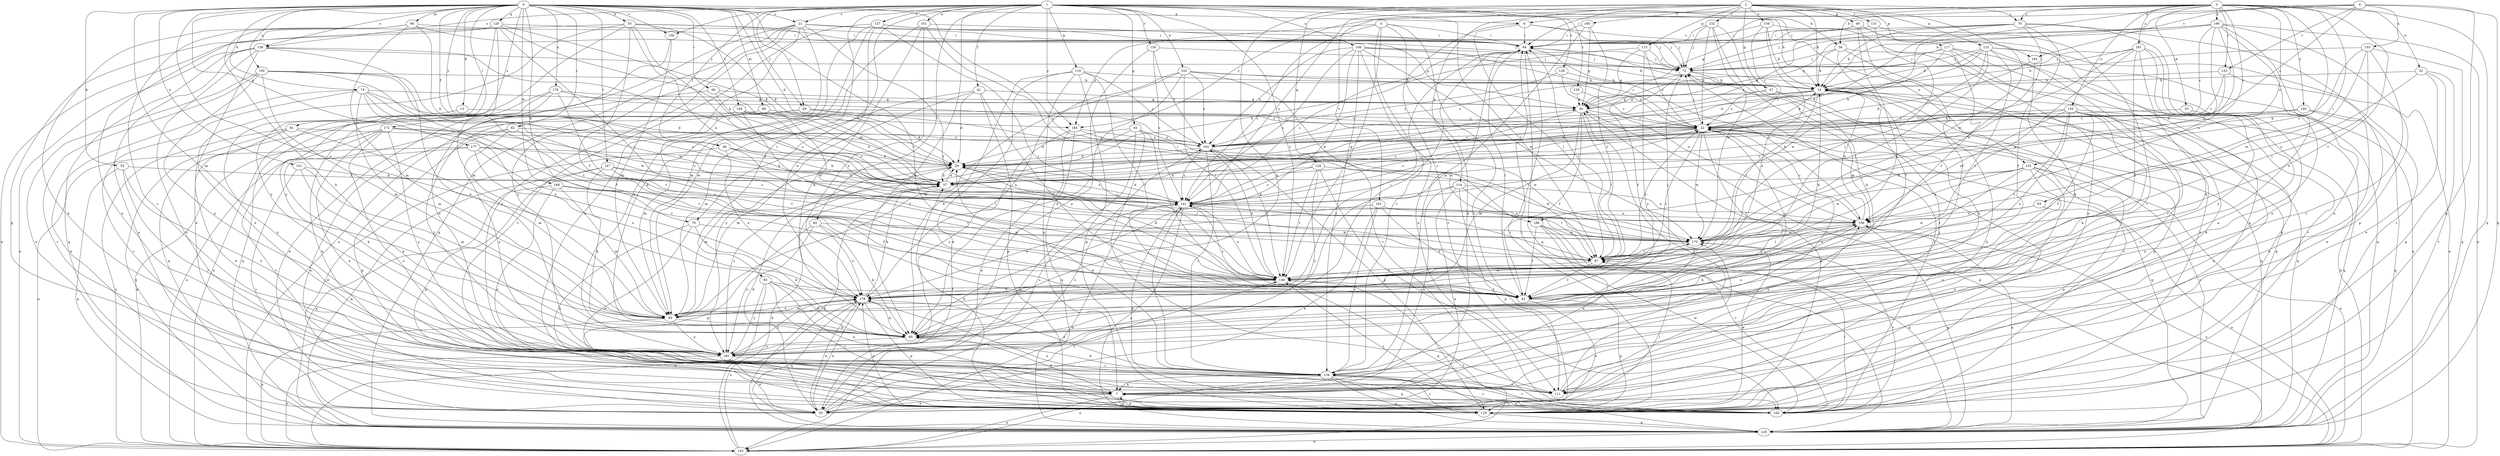 strict digraph  {
0;
1;
2;
3;
4;
5;
6;
7;
13;
14;
21;
22;
29;
32;
33;
35;
36;
41;
42;
45;
47;
49;
50;
53;
55;
56;
57;
60;
62;
63;
64;
69;
70;
72;
74;
79;
80;
81;
82;
83;
87;
89;
90;
95;
100;
101;
102;
103;
108;
110;
111;
113;
114;
117;
118;
120;
122;
124;
125;
126;
127;
129;
130;
131;
132;
133;
134;
138;
141;
147;
148;
149;
151;
152;
153;
155;
156;
158;
159;
160;
161;
162;
163;
168;
170;
172;
176;
177;
178;
184;
185;
186;
190;
191;
192;
193;
0 -> 6  [label=a];
0 -> 13  [label=b];
0 -> 21  [label=c];
0 -> 29  [label=d];
0 -> 36  [label=f];
0 -> 53  [label=h];
0 -> 55  [label=h];
0 -> 60  [label=i];
0 -> 62  [label=i];
0 -> 69  [label=j];
0 -> 74  [label=k];
0 -> 79  [label=k];
0 -> 81  [label=l];
0 -> 89  [label=m];
0 -> 90  [label=m];
0 -> 95  [label=m];
0 -> 100  [label=n];
0 -> 120  [label=q];
0 -> 138  [label=s];
0 -> 147  [label=t];
0 -> 148  [label=t];
0 -> 149  [label=t];
0 -> 151  [label=u];
0 -> 158  [label=v];
0 -> 168  [label=w];
0 -> 172  [label=x];
0 -> 176  [label=x];
0 -> 177  [label=x];
0 -> 178  [label=x];
0 -> 184  [label=y];
0 -> 186  [label=z];
1 -> 14  [label=b];
1 -> 21  [label=c];
1 -> 36  [label=f];
1 -> 41  [label=f];
1 -> 45  [label=g];
1 -> 56  [label=h];
1 -> 69  [label=j];
1 -> 79  [label=k];
1 -> 80  [label=k];
1 -> 82  [label=l];
1 -> 83  [label=l];
1 -> 87  [label=l];
1 -> 101  [label=n];
1 -> 102  [label=n];
1 -> 108  [label=o];
1 -> 110  [label=o];
1 -> 126  [label=r];
1 -> 127  [label=r];
1 -> 129  [label=r];
1 -> 130  [label=r];
1 -> 138  [label=s];
1 -> 149  [label=t];
1 -> 152  [label=u];
1 -> 158  [label=v];
1 -> 184  [label=y];
2 -> 14  [label=b];
2 -> 47  [label=g];
2 -> 49  [label=g];
2 -> 70  [label=j];
2 -> 80  [label=k];
2 -> 113  [label=p];
2 -> 114  [label=p];
2 -> 117  [label=p];
2 -> 122  [label=q];
2 -> 124  [label=q];
2 -> 131  [label=r];
2 -> 132  [label=r];
2 -> 141  [label=s];
2 -> 159  [label=v];
2 -> 160  [label=v];
2 -> 161  [label=v];
2 -> 170  [label=w];
3 -> 32  [label=e];
3 -> 33  [label=e];
3 -> 50  [label=g];
3 -> 56  [label=h];
3 -> 57  [label=h];
3 -> 63  [label=i];
3 -> 64  [label=i];
3 -> 70  [label=j];
3 -> 125  [label=q];
3 -> 133  [label=r];
3 -> 149  [label=t];
3 -> 152  [label=u];
3 -> 153  [label=u];
3 -> 184  [label=y];
3 -> 186  [label=z];
3 -> 190  [label=z];
3 -> 191  [label=z];
3 -> 192  [label=z];
3 -> 193  [label=z];
4 -> 6  [label=a];
4 -> 14  [label=b];
4 -> 22  [label=c];
4 -> 118  [label=p];
4 -> 125  [label=q];
4 -> 133  [label=r];
4 -> 155  [label=u];
4 -> 162  [label=v];
5 -> 7  [label=a];
5 -> 64  [label=i];
5 -> 111  [label=o];
5 -> 134  [label=r];
5 -> 141  [label=s];
5 -> 149  [label=t];
5 -> 184  [label=y];
6 -> 64  [label=i];
6 -> 72  [label=j];
6 -> 87  [label=l];
6 -> 162  [label=v];
6 -> 163  [label=v];
7 -> 35  [label=e];
7 -> 50  [label=g];
7 -> 80  [label=k];
7 -> 103  [label=n];
7 -> 118  [label=p];
7 -> 163  [label=v];
13 -> 22  [label=c];
13 -> 185  [label=y];
14 -> 50  [label=g];
14 -> 57  [label=h];
14 -> 64  [label=i];
14 -> 87  [label=l];
14 -> 118  [label=p];
14 -> 125  [label=q];
14 -> 193  [label=z];
21 -> 64  [label=i];
21 -> 72  [label=j];
21 -> 80  [label=k];
21 -> 103  [label=n];
21 -> 111  [label=o];
21 -> 125  [label=q];
21 -> 134  [label=r];
21 -> 149  [label=t];
21 -> 185  [label=y];
22 -> 14  [label=b];
22 -> 29  [label=d];
22 -> 42  [label=f];
22 -> 72  [label=j];
22 -> 125  [label=q];
22 -> 141  [label=s];
22 -> 149  [label=t];
22 -> 170  [label=w];
22 -> 193  [label=z];
29 -> 57  [label=h];
29 -> 87  [label=l];
29 -> 95  [label=m];
29 -> 141  [label=s];
29 -> 185  [label=y];
32 -> 14  [label=b];
32 -> 111  [label=o];
32 -> 118  [label=p];
32 -> 156  [label=u];
32 -> 163  [label=v];
33 -> 7  [label=a];
33 -> 22  [label=c];
35 -> 29  [label=d];
35 -> 87  [label=l];
35 -> 149  [label=t];
35 -> 178  [label=x];
35 -> 193  [label=z];
36 -> 29  [label=d];
36 -> 35  [label=e];
36 -> 57  [label=h];
36 -> 87  [label=l];
36 -> 178  [label=x];
41 -> 29  [label=d];
41 -> 42  [label=f];
41 -> 50  [label=g];
41 -> 95  [label=m];
41 -> 118  [label=p];
41 -> 185  [label=y];
42 -> 22  [label=c];
42 -> 35  [label=e];
42 -> 64  [label=i];
42 -> 72  [label=j];
42 -> 118  [label=p];
42 -> 141  [label=s];
45 -> 29  [label=d];
45 -> 42  [label=f];
45 -> 95  [label=m];
45 -> 103  [label=n];
45 -> 111  [label=o];
45 -> 193  [label=z];
47 -> 22  [label=c];
47 -> 50  [label=g];
47 -> 125  [label=q];
47 -> 163  [label=v];
49 -> 42  [label=f];
49 -> 64  [label=i];
49 -> 72  [label=j];
49 -> 118  [label=p];
49 -> 149  [label=t];
50 -> 22  [label=c];
50 -> 42  [label=f];
50 -> 87  [label=l];
50 -> 95  [label=m];
50 -> 118  [label=p];
50 -> 141  [label=s];
53 -> 57  [label=h];
53 -> 125  [label=q];
53 -> 134  [label=r];
53 -> 185  [label=y];
55 -> 29  [label=d];
55 -> 35  [label=e];
55 -> 42  [label=f];
55 -> 50  [label=g];
55 -> 64  [label=i];
55 -> 103  [label=n];
55 -> 141  [label=s];
55 -> 156  [label=u];
55 -> 185  [label=y];
56 -> 14  [label=b];
56 -> 42  [label=f];
56 -> 72  [label=j];
56 -> 103  [label=n];
56 -> 163  [label=v];
57 -> 29  [label=d];
57 -> 50  [label=g];
57 -> 141  [label=s];
60 -> 50  [label=g];
60 -> 57  [label=h];
60 -> 125  [label=q];
60 -> 141  [label=s];
62 -> 35  [label=e];
62 -> 118  [label=p];
62 -> 149  [label=t];
62 -> 185  [label=y];
62 -> 193  [label=z];
63 -> 103  [label=n];
63 -> 156  [label=u];
63 -> 170  [label=w];
64 -> 72  [label=j];
64 -> 125  [label=q];
64 -> 141  [label=s];
64 -> 156  [label=u];
69 -> 22  [label=c];
69 -> 29  [label=d];
69 -> 95  [label=m];
69 -> 103  [label=n];
69 -> 170  [label=w];
70 -> 14  [label=b];
70 -> 29  [label=d];
70 -> 42  [label=f];
70 -> 64  [label=i];
70 -> 111  [label=o];
70 -> 163  [label=v];
70 -> 170  [label=w];
70 -> 193  [label=z];
72 -> 14  [label=b];
72 -> 42  [label=f];
72 -> 125  [label=q];
72 -> 193  [label=z];
74 -> 29  [label=d];
74 -> 35  [label=e];
74 -> 50  [label=g];
74 -> 95  [label=m];
74 -> 141  [label=s];
74 -> 163  [label=v];
74 -> 170  [label=w];
74 -> 178  [label=x];
79 -> 7  [label=a];
79 -> 80  [label=k];
79 -> 111  [label=o];
79 -> 170  [label=w];
80 -> 14  [label=b];
80 -> 64  [label=i];
80 -> 156  [label=u];
80 -> 185  [label=y];
81 -> 7  [label=a];
81 -> 95  [label=m];
81 -> 103  [label=n];
81 -> 125  [label=q];
81 -> 193  [label=z];
82 -> 80  [label=k];
82 -> 118  [label=p];
82 -> 170  [label=w];
82 -> 178  [label=x];
82 -> 185  [label=y];
83 -> 7  [label=a];
83 -> 42  [label=f];
83 -> 80  [label=k];
83 -> 103  [label=n];
83 -> 163  [label=v];
83 -> 185  [label=y];
87 -> 22  [label=c];
87 -> 42  [label=f];
87 -> 64  [label=i];
87 -> 149  [label=t];
89 -> 22  [label=c];
89 -> 170  [label=w];
89 -> 185  [label=y];
90 -> 7  [label=a];
90 -> 57  [label=h];
90 -> 64  [label=i];
90 -> 72  [label=j];
90 -> 80  [label=k];
90 -> 95  [label=m];
90 -> 134  [label=r];
95 -> 64  [label=i];
95 -> 80  [label=k];
95 -> 103  [label=n];
95 -> 178  [label=x];
95 -> 185  [label=y];
100 -> 14  [label=b];
100 -> 35  [label=e];
100 -> 42  [label=f];
100 -> 95  [label=m];
100 -> 149  [label=t];
100 -> 163  [label=v];
100 -> 170  [label=w];
100 -> 185  [label=y];
101 -> 64  [label=i];
101 -> 80  [label=k];
101 -> 87  [label=l];
101 -> 95  [label=m];
101 -> 178  [label=x];
102 -> 14  [label=b];
102 -> 22  [label=c];
102 -> 80  [label=k];
102 -> 95  [label=m];
102 -> 149  [label=t];
102 -> 163  [label=v];
102 -> 178  [label=x];
102 -> 193  [label=z];
103 -> 14  [label=b];
103 -> 50  [label=g];
103 -> 57  [label=h];
103 -> 149  [label=t];
103 -> 156  [label=u];
103 -> 178  [label=x];
108 -> 14  [label=b];
108 -> 22  [label=c];
108 -> 72  [label=j];
108 -> 80  [label=k];
108 -> 111  [label=o];
108 -> 134  [label=r];
108 -> 141  [label=s];
108 -> 170  [label=w];
108 -> 193  [label=z];
110 -> 7  [label=a];
110 -> 14  [label=b];
110 -> 35  [label=e];
110 -> 42  [label=f];
110 -> 80  [label=k];
110 -> 118  [label=p];
110 -> 193  [label=z];
111 -> 14  [label=b];
111 -> 72  [label=j];
111 -> 170  [label=w];
113 -> 22  [label=c];
113 -> 50  [label=g];
113 -> 57  [label=h];
113 -> 72  [label=j];
113 -> 185  [label=y];
114 -> 7  [label=a];
114 -> 35  [label=e];
114 -> 87  [label=l];
114 -> 118  [label=p];
114 -> 141  [label=s];
114 -> 156  [label=u];
117 -> 29  [label=d];
117 -> 35  [label=e];
117 -> 50  [label=g];
117 -> 72  [label=j];
117 -> 118  [label=p];
117 -> 149  [label=t];
117 -> 163  [label=v];
118 -> 7  [label=a];
118 -> 22  [label=c];
118 -> 57  [label=h];
118 -> 64  [label=i];
118 -> 125  [label=q];
118 -> 134  [label=r];
118 -> 149  [label=t];
118 -> 170  [label=w];
118 -> 178  [label=x];
120 -> 7  [label=a];
120 -> 29  [label=d];
120 -> 57  [label=h];
120 -> 64  [label=i];
120 -> 87  [label=l];
120 -> 95  [label=m];
120 -> 118  [label=p];
120 -> 185  [label=y];
122 -> 14  [label=b];
122 -> 72  [label=j];
122 -> 87  [label=l];
122 -> 103  [label=n];
122 -> 125  [label=q];
122 -> 134  [label=r];
122 -> 149  [label=t];
122 -> 170  [label=w];
122 -> 193  [label=z];
124 -> 57  [label=h];
124 -> 141  [label=s];
124 -> 149  [label=t];
124 -> 163  [label=v];
124 -> 170  [label=w];
124 -> 185  [label=y];
125 -> 22  [label=c];
125 -> 57  [label=h];
125 -> 103  [label=n];
125 -> 156  [label=u];
126 -> 14  [label=b];
126 -> 156  [label=u];
126 -> 193  [label=z];
127 -> 64  [label=i];
127 -> 72  [label=j];
127 -> 95  [label=m];
127 -> 149  [label=t];
127 -> 163  [label=v];
127 -> 178  [label=x];
127 -> 185  [label=y];
129 -> 22  [label=c];
129 -> 50  [label=g];
130 -> 72  [label=j];
130 -> 141  [label=s];
130 -> 185  [label=y];
130 -> 193  [label=z];
131 -> 64  [label=i];
131 -> 87  [label=l];
131 -> 134  [label=r];
132 -> 22  [label=c];
132 -> 64  [label=i];
132 -> 72  [label=j];
132 -> 80  [label=k];
132 -> 95  [label=m];
132 -> 170  [label=w];
133 -> 14  [label=b];
133 -> 29  [label=d];
133 -> 35  [label=e];
133 -> 193  [label=z];
134 -> 7  [label=a];
134 -> 29  [label=d];
134 -> 64  [label=i];
134 -> 80  [label=k];
134 -> 103  [label=n];
134 -> 111  [label=o];
134 -> 118  [label=p];
134 -> 125  [label=q];
134 -> 141  [label=s];
134 -> 163  [label=v];
134 -> 178  [label=x];
138 -> 35  [label=e];
138 -> 57  [label=h];
138 -> 72  [label=j];
138 -> 80  [label=k];
138 -> 103  [label=n];
138 -> 111  [label=o];
138 -> 125  [label=q];
138 -> 163  [label=v];
141 -> 22  [label=c];
141 -> 29  [label=d];
141 -> 87  [label=l];
141 -> 103  [label=n];
141 -> 118  [label=p];
141 -> 125  [label=q];
141 -> 156  [label=u];
147 -> 57  [label=h];
147 -> 80  [label=k];
147 -> 118  [label=p];
147 -> 125  [label=q];
147 -> 141  [label=s];
147 -> 149  [label=t];
148 -> 7  [label=a];
148 -> 22  [label=c];
148 -> 42  [label=f];
148 -> 57  [label=h];
148 -> 141  [label=s];
149 -> 14  [label=b];
149 -> 29  [label=d];
149 -> 42  [label=f];
149 -> 125  [label=q];
149 -> 141  [label=s];
149 -> 156  [label=u];
149 -> 178  [label=x];
149 -> 193  [label=z];
151 -> 57  [label=h];
151 -> 80  [label=k];
151 -> 95  [label=m];
151 -> 163  [label=v];
152 -> 35  [label=e];
152 -> 57  [label=h];
152 -> 103  [label=n];
152 -> 111  [label=o];
152 -> 118  [label=p];
152 -> 149  [label=t];
152 -> 156  [label=u];
152 -> 170  [label=w];
153 -> 22  [label=c];
153 -> 35  [label=e];
153 -> 42  [label=f];
153 -> 80  [label=k];
153 -> 125  [label=q];
153 -> 134  [label=r];
153 -> 141  [label=s];
153 -> 149  [label=t];
153 -> 156  [label=u];
153 -> 178  [label=x];
155 -> 57  [label=h];
155 -> 72  [label=j];
155 -> 87  [label=l];
155 -> 125  [label=q];
155 -> 134  [label=r];
155 -> 170  [label=w];
156 -> 14  [label=b];
156 -> 22  [label=c];
156 -> 80  [label=k];
156 -> 87  [label=l];
156 -> 125  [label=q];
156 -> 170  [label=w];
158 -> 95  [label=m];
158 -> 111  [label=o];
159 -> 14  [label=b];
159 -> 22  [label=c];
159 -> 64  [label=i];
159 -> 111  [label=o];
159 -> 178  [label=x];
160 -> 50  [label=g];
160 -> 64  [label=i];
160 -> 87  [label=l];
160 -> 95  [label=m];
161 -> 35  [label=e];
161 -> 42  [label=f];
161 -> 134  [label=r];
161 -> 156  [label=u];
161 -> 178  [label=x];
162 -> 29  [label=d];
162 -> 80  [label=k];
163 -> 7  [label=a];
163 -> 64  [label=i];
163 -> 72  [label=j];
163 -> 87  [label=l];
163 -> 134  [label=r];
163 -> 178  [label=x];
168 -> 42  [label=f];
168 -> 95  [label=m];
168 -> 111  [label=o];
168 -> 125  [label=q];
168 -> 141  [label=s];
170 -> 87  [label=l];
170 -> 163  [label=v];
172 -> 7  [label=a];
172 -> 103  [label=n];
172 -> 111  [label=o];
172 -> 141  [label=s];
172 -> 149  [label=t];
172 -> 163  [label=v];
172 -> 185  [label=y];
172 -> 193  [label=z];
176 -> 35  [label=e];
176 -> 50  [label=g];
176 -> 103  [label=n];
176 -> 125  [label=q];
176 -> 149  [label=t];
176 -> 193  [label=z];
177 -> 29  [label=d];
177 -> 57  [label=h];
177 -> 80  [label=k];
177 -> 103  [label=n];
177 -> 149  [label=t];
177 -> 178  [label=x];
178 -> 35  [label=e];
178 -> 57  [label=h];
178 -> 80  [label=k];
178 -> 95  [label=m];
178 -> 118  [label=p];
178 -> 125  [label=q];
178 -> 170  [label=w];
184 -> 35  [label=e];
184 -> 125  [label=q];
184 -> 170  [label=w];
184 -> 185  [label=y];
184 -> 193  [label=z];
185 -> 22  [label=c];
185 -> 35  [label=e];
185 -> 103  [label=n];
185 -> 134  [label=r];
185 -> 141  [label=s];
185 -> 156  [label=u];
185 -> 178  [label=x];
186 -> 7  [label=a];
186 -> 42  [label=f];
186 -> 125  [label=q];
186 -> 163  [label=v];
186 -> 170  [label=w];
190 -> 7  [label=a];
190 -> 22  [label=c];
190 -> 50  [label=g];
190 -> 64  [label=i];
190 -> 72  [label=j];
190 -> 103  [label=n];
190 -> 118  [label=p];
190 -> 141  [label=s];
190 -> 156  [label=u];
190 -> 178  [label=x];
191 -> 7  [label=a];
191 -> 14  [label=b];
191 -> 42  [label=f];
191 -> 57  [label=h];
191 -> 72  [label=j];
191 -> 80  [label=k];
191 -> 170  [label=w];
191 -> 185  [label=y];
192 -> 22  [label=c];
192 -> 57  [label=h];
192 -> 111  [label=o];
192 -> 125  [label=q];
193 -> 29  [label=d];
193 -> 118  [label=p];
193 -> 134  [label=r];
193 -> 141  [label=s];
193 -> 149  [label=t];
}
